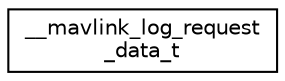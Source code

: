 digraph "Graphical Class Hierarchy"
{
 // INTERACTIVE_SVG=YES
  edge [fontname="Helvetica",fontsize="10",labelfontname="Helvetica",labelfontsize="10"];
  node [fontname="Helvetica",fontsize="10",shape=record];
  rankdir="LR";
  Node1 [label="__mavlink_log_request\l_data_t",height=0.2,width=0.4,color="black", fillcolor="white", style="filled",URL="$struct____mavlink__log__request__data__t.html"];
}
